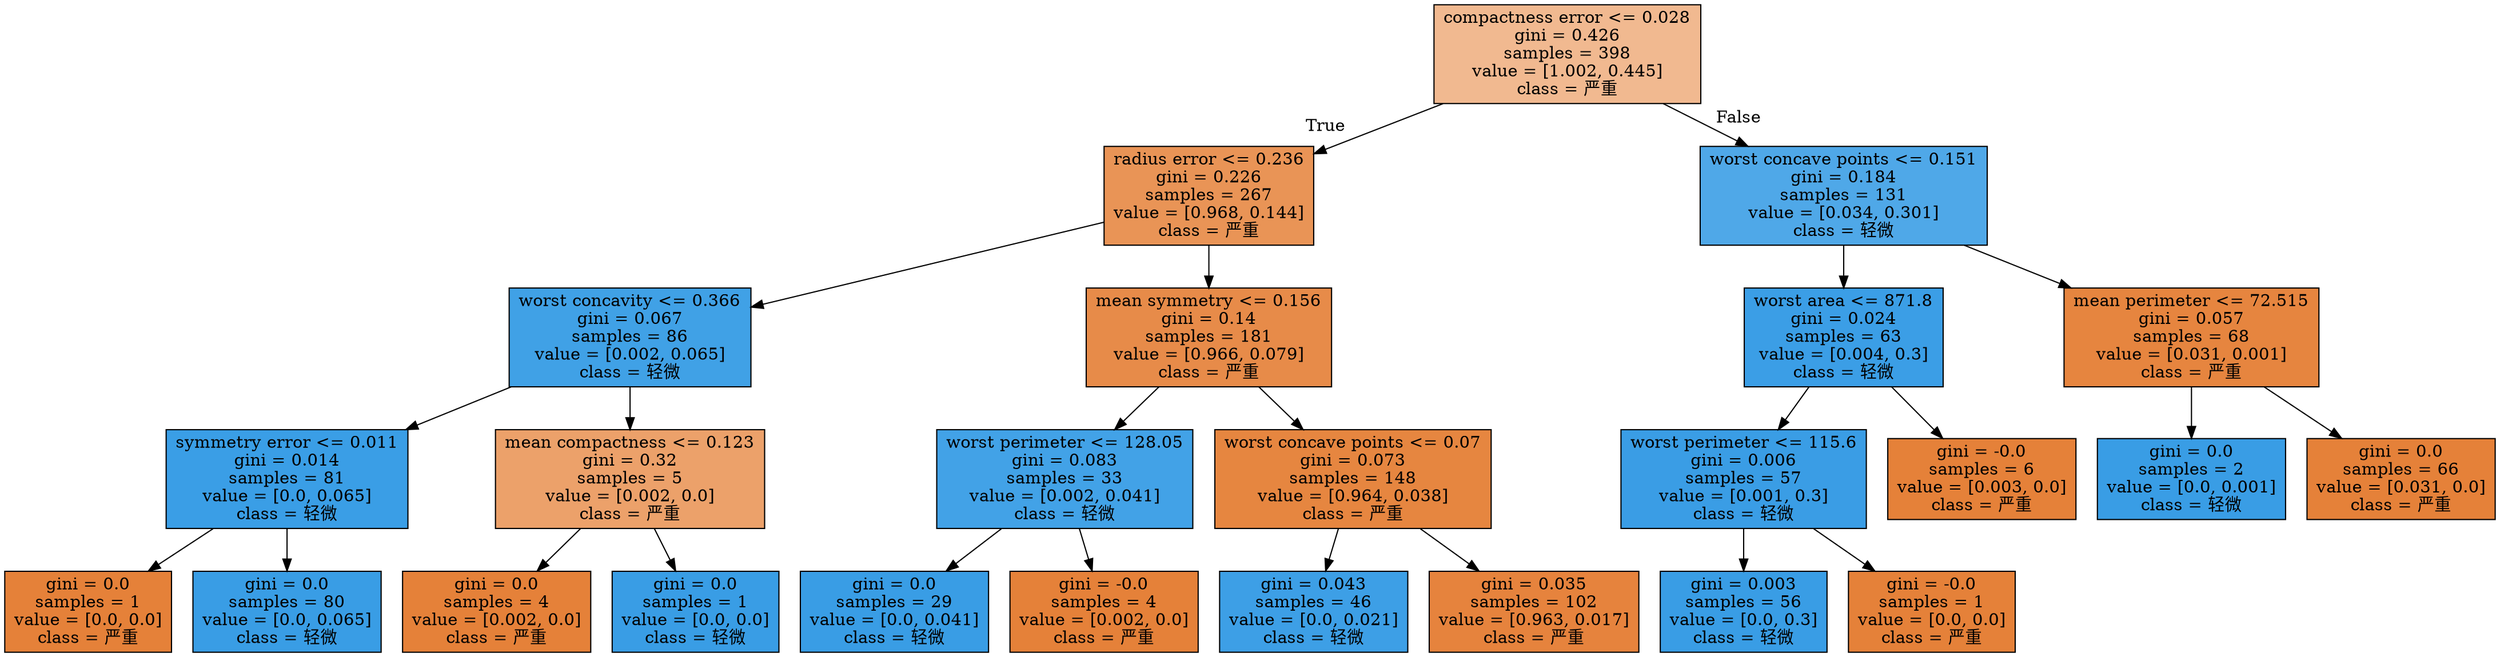 digraph Tree {
node [shape=box, style="filled", color="black"] ;
0 [label="compactness error <= 0.028\ngini = 0.426\nsamples = 398\nvalue = [1.002, 0.445]\nclass = 严重", fillcolor="#e581398e"] ;
1 [label="radius error <= 0.236\ngini = 0.226\nsamples = 267\nvalue = [0.968, 0.144]\nclass = 严重", fillcolor="#e58139d9"] ;
0 -> 1 [labeldistance=2.5, labelangle=45, headlabel="True"] ;
2 [label="worst concavity <= 0.366\ngini = 0.067\nsamples = 86\nvalue = [0.002, 0.065]\nclass = 轻微", fillcolor="#399de5f6"] ;
1 -> 2 ;
3 [label="symmetry error <= 0.011\ngini = 0.014\nsamples = 81\nvalue = [0.0, 0.065]\nclass = 轻微", fillcolor="#399de5fd"] ;
2 -> 3 ;
4 [label="gini = 0.0\nsamples = 1\nvalue = [0.0, 0.0]\nclass = 严重", fillcolor="#e58139ff"] ;
3 -> 4 ;
5 [label="gini = 0.0\nsamples = 80\nvalue = [0.0, 0.065]\nclass = 轻微", fillcolor="#399de5ff"] ;
3 -> 5 ;
6 [label="mean compactness <= 0.123\ngini = 0.32\nsamples = 5\nvalue = [0.002, 0.0]\nclass = 严重", fillcolor="#e58139bf"] ;
2 -> 6 ;
7 [label="gini = 0.0\nsamples = 4\nvalue = [0.002, 0.0]\nclass = 严重", fillcolor="#e58139ff"] ;
6 -> 7 ;
8 [label="gini = 0.0\nsamples = 1\nvalue = [0.0, 0.0]\nclass = 轻微", fillcolor="#399de5ff"] ;
6 -> 8 ;
9 [label="mean symmetry <= 0.156\ngini = 0.14\nsamples = 181\nvalue = [0.966, 0.079]\nclass = 严重", fillcolor="#e58139ea"] ;
1 -> 9 ;
10 [label="worst perimeter <= 128.05\ngini = 0.083\nsamples = 33\nvalue = [0.002, 0.041]\nclass = 轻微", fillcolor="#399de5f3"] ;
9 -> 10 ;
11 [label="gini = 0.0\nsamples = 29\nvalue = [0.0, 0.041]\nclass = 轻微", fillcolor="#399de5ff"] ;
10 -> 11 ;
12 [label="gini = -0.0\nsamples = 4\nvalue = [0.002, 0.0]\nclass = 严重", fillcolor="#e58139ff"] ;
10 -> 12 ;
13 [label="worst concave points <= 0.07\ngini = 0.073\nsamples = 148\nvalue = [0.964, 0.038]\nclass = 严重", fillcolor="#e58139f5"] ;
9 -> 13 ;
14 [label="gini = 0.043\nsamples = 46\nvalue = [0.0, 0.021]\nclass = 轻微", fillcolor="#399de5f9"] ;
13 -> 14 ;
15 [label="gini = 0.035\nsamples = 102\nvalue = [0.963, 0.017]\nclass = 严重", fillcolor="#e58139fa"] ;
13 -> 15 ;
16 [label="worst concave points <= 0.151\ngini = 0.184\nsamples = 131\nvalue = [0.034, 0.301]\nclass = 轻微", fillcolor="#399de5e2"] ;
0 -> 16 [labeldistance=2.5, labelangle=-45, headlabel="False"] ;
17 [label="worst area <= 871.8\ngini = 0.024\nsamples = 63\nvalue = [0.004, 0.3]\nclass = 轻微", fillcolor="#399de5fc"] ;
16 -> 17 ;
18 [label="worst perimeter <= 115.6\ngini = 0.006\nsamples = 57\nvalue = [0.001, 0.3]\nclass = 轻微", fillcolor="#399de5fe"] ;
17 -> 18 ;
19 [label="gini = 0.003\nsamples = 56\nvalue = [0.0, 0.3]\nclass = 轻微", fillcolor="#399de5ff"] ;
18 -> 19 ;
20 [label="gini = -0.0\nsamples = 1\nvalue = [0.0, 0.0]\nclass = 严重", fillcolor="#e58139ff"] ;
18 -> 20 ;
21 [label="gini = -0.0\nsamples = 6\nvalue = [0.003, 0.0]\nclass = 严重", fillcolor="#e58139ff"] ;
17 -> 21 ;
22 [label="mean perimeter <= 72.515\ngini = 0.057\nsamples = 68\nvalue = [0.031, 0.001]\nclass = 严重", fillcolor="#e58139f7"] ;
16 -> 22 ;
23 [label="gini = 0.0\nsamples = 2\nvalue = [0.0, 0.001]\nclass = 轻微", fillcolor="#399de5ff"] ;
22 -> 23 ;
24 [label="gini = 0.0\nsamples = 66\nvalue = [0.031, 0.0]\nclass = 严重", fillcolor="#e58139ff"] ;
22 -> 24 ;
}